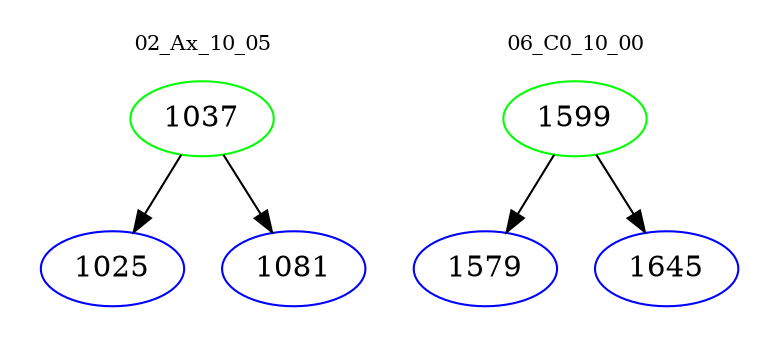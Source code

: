 digraph{
subgraph cluster_0 {
color = white
label = "02_Ax_10_05";
fontsize=10;
T0_1037 [label="1037", color="green"]
T0_1037 -> T0_1025 [color="black"]
T0_1025 [label="1025", color="blue"]
T0_1037 -> T0_1081 [color="black"]
T0_1081 [label="1081", color="blue"]
}
subgraph cluster_1 {
color = white
label = "06_C0_10_00";
fontsize=10;
T1_1599 [label="1599", color="green"]
T1_1599 -> T1_1579 [color="black"]
T1_1579 [label="1579", color="blue"]
T1_1599 -> T1_1645 [color="black"]
T1_1645 [label="1645", color="blue"]
}
}
